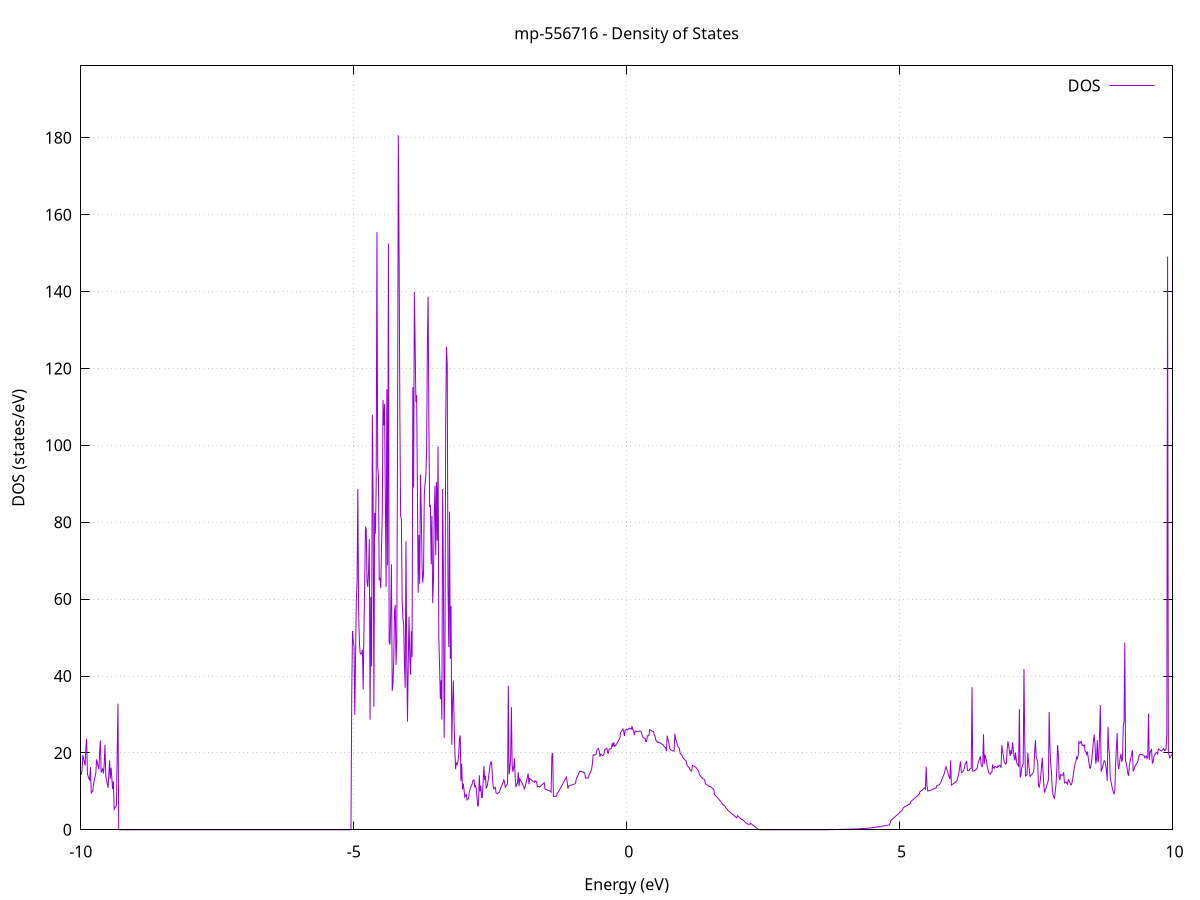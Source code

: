 set title 'mp-556716 - Density of States'
set xlabel 'Energy (eV)'
set ylabel 'DOS (states/eV)'
set grid
set xrange [-10:10]
set yrange [0:198.714]
set xzeroaxis lt -1
set terminal png size 800,600
set output 'mp-556716_dos_gnuplot.png'
plot '-' using 1:2 with lines title 'DOS'
-12.957500 0.000000
-12.943500 0.000000
-12.929500 0.000000
-12.915500 0.000000
-12.901500 0.000000
-12.887500 0.000000
-12.873500 0.000000
-12.859500 0.000000
-12.845500 0.000000
-12.831500 0.000000
-12.817500 0.000000
-12.803600 0.000000
-12.789600 0.000000
-12.775600 0.000000
-12.761600 0.000000
-12.747600 0.000000
-12.733600 0.000000
-12.719600 0.000000
-12.705600 0.000000
-12.691600 0.000000
-12.677600 0.000000
-12.663600 0.000000
-12.649600 0.000000
-12.635600 0.000000
-12.621600 0.000000
-12.607600 0.000000
-12.593600 0.000000
-12.579600 0.000000
-12.565600 0.000000
-12.551600 0.000000
-12.537600 0.000000
-12.523700 0.000000
-12.509700 0.000000
-12.495700 0.000000
-12.481700 0.000000
-12.467700 0.000000
-12.453700 0.000000
-12.439700 0.000000
-12.425700 0.000000
-12.411700 0.000000
-12.397700 0.000000
-12.383700 0.000000
-12.369700 0.000000
-12.355700 0.000000
-12.341700 0.000000
-12.327700 0.000000
-12.313700 0.000000
-12.299700 0.000000
-12.285700 0.000000
-12.271700 0.000000
-12.257800 0.000000
-12.243800 0.000000
-12.229800 0.000000
-12.215800 0.000000
-12.201800 0.000000
-12.187800 0.000000
-12.173800 0.000000
-12.159800 0.000000
-12.145800 0.000000
-12.131800 0.000000
-12.117800 0.000000
-12.103800 0.000000
-12.089800 0.000000
-12.075800 0.000000
-12.061800 0.000000
-12.047800 0.000000
-12.033800 0.000000
-12.019800 0.000000
-12.005800 0.000000
-11.991900 0.000000
-11.977900 0.000000
-11.963900 0.000000
-11.949900 0.000000
-11.935900 0.000000
-11.921900 0.000000
-11.907900 0.000000
-11.893900 0.000000
-11.879900 0.000000
-11.865900 0.000000
-11.851900 0.000000
-11.837900 0.000000
-11.823900 0.000000
-11.809900 0.000000
-11.795900 0.000000
-11.781900 0.000000
-11.767900 0.000000
-11.753900 0.000000
-11.739900 0.000000
-11.726000 0.000000
-11.712000 0.000000
-11.698000 0.000000
-11.684000 0.019700
-11.670000 0.236900
-11.656000 0.454100
-11.642000 0.671300
-11.628000 0.888400
-11.614000 1.105600
-11.600000 1.322800
-11.586000 1.540000
-11.572000 1.757100
-11.558000 1.097700
-11.544000 1.125200
-11.530000 1.152600
-11.516000 1.180100
-11.502000 1.207600
-11.488000 1.235100
-11.474000 1.262500
-11.460100 1.356400
-11.446100 1.623800
-11.432100 1.891100
-11.418100 2.158500
-11.404100 2.425900
-11.390100 2.693200
-11.376100 2.960600
-11.362100 3.227900
-11.348100 3.495300
-11.334100 2.727200
-11.320100 2.780700
-11.306100 2.834200
-11.292100 2.887700
-11.278100 2.941200
-11.264100 3.148800
-11.250100 3.471400
-11.236100 3.797400
-11.222100 4.131800
-11.208100 4.466300
-11.194100 4.800700
-11.180200 5.135100
-11.166200 5.469500
-11.152200 4.780300
-11.138200 4.884300
-11.124200 4.992700
-11.110200 5.102600
-11.096200 5.327700
-11.082200 5.734100
-11.068200 6.140500
-11.054200 6.546900
-11.040200 6.956800
-11.026200 7.370500
-11.012200 7.784200
-10.998200 8.549700
-10.984200 8.067600
-10.970200 8.722900
-10.956200 9.507300
-10.942200 10.306000
-10.928200 11.104700
-10.914300 14.048300
-10.900300 14.050000
-10.886300 14.051500
-10.872300 12.770400
-10.858300 12.455500
-10.844300 12.140500
-10.830300 12.487700
-10.816300 12.575500
-10.802300 13.760500
-10.788300 15.611000
-10.774300 17.461500
-10.760300 16.666200
-10.746300 16.602300
-10.732300 16.587300
-10.718300 15.577700
-10.704300 17.696800
-10.690300 18.793000
-10.676300 21.371700
-10.662300 29.582900
-10.648400 19.801300
-10.634400 16.713500
-10.620400 20.983300
-10.606400 9.923200
-10.592400 10.215000
-10.578400 10.506700
-10.564400 12.298200
-10.550400 13.499000
-10.536400 14.905400
-10.522400 21.579600
-10.508400 21.519500
-10.494400 21.459500
-10.480400 24.414600
-10.466400 22.176700
-10.452400 24.324800
-10.438400 13.446300
-10.424400 15.697700
-10.410400 8.089000
-10.396400 8.332400
-10.382500 8.577600
-10.368500 8.822900
-10.354500 9.092300
-10.340500 9.619300
-10.326500 11.311700
-10.312500 12.716300
-10.298500 14.120900
-10.284500 15.525500
-10.270500 18.471600
-10.256500 16.973000
-10.242500 14.481400
-10.228500 13.865600
-10.214500 18.565100
-10.200500 12.102100
-10.186500 13.358900
-10.172500 17.882400
-10.158500 16.910900
-10.144500 15.942700
-10.130500 13.667000
-10.116600 12.399800
-10.102600 13.856100
-10.088600 16.831100
-10.074600 9.135600
-10.060600 9.762200
-10.046600 10.393700
-10.032600 11.037100
-10.018600 12.795600
-10.004600 14.192400
-9.990600 14.460800
-9.976600 15.512000
-9.962600 19.429700
-9.948600 18.518200
-9.934600 17.606600
-9.920600 16.695100
-9.906600 21.508500
-9.892600 23.644800
-9.878600 14.507100
-9.864600 13.894700
-9.850600 13.282300
-9.836700 12.933900
-9.822700 16.312800
-9.808700 9.560000
-9.794700 9.842100
-9.780700 10.124100
-9.766700 11.854000
-9.752700 12.823100
-9.738700 13.792200
-9.724700 14.761300
-9.710700 18.316900
-9.696700 17.428800
-9.682700 16.540700
-9.668700 15.713200
-9.654700 20.252800
-9.640700 23.193900
-9.626700 14.897100
-9.612700 15.463200
-9.598700 15.829400
-9.584700 14.626400
-9.570800 17.134400
-9.556800 22.123100
-9.542800 14.044600
-9.528800 13.000700
-9.514800 11.956700
-9.500800 10.912800
-9.486800 14.291200
-9.472800 18.064700
-9.458800 13.288900
-9.444800 16.169600
-9.430800 13.401700
-9.416800 10.565500
-9.402800 12.612100
-9.388800 5.329300
-9.374800 5.677800
-9.360800 6.026200
-9.346800 6.374700
-9.332800 20.374600
-9.318800 32.802300
-9.304900 0.000000
-9.290900 0.000000
-9.276900 0.000000
-9.262900 0.000000
-9.248900 0.000000
-9.234900 0.000000
-9.220900 0.000000
-9.206900 0.000000
-9.192900 0.000000
-9.178900 0.000000
-9.164900 0.000000
-9.150900 0.000000
-9.136900 0.000000
-9.122900 0.000000
-9.108900 0.000000
-9.094900 0.000000
-9.080900 0.000000
-9.066900 0.000000
-9.052900 0.000000
-9.039000 0.000000
-9.025000 0.000000
-9.011000 0.000000
-8.997000 0.000000
-8.983000 0.000000
-8.969000 0.000000
-8.955000 0.000000
-8.941000 0.000000
-8.927000 0.000000
-8.913000 0.000000
-8.899000 0.000000
-8.885000 0.000000
-8.871000 0.000000
-8.857000 0.000000
-8.843000 0.000000
-8.829000 0.000000
-8.815000 0.000000
-8.801000 0.000000
-8.787000 0.000000
-8.773000 0.000000
-8.759100 0.000000
-8.745100 0.000000
-8.731100 0.000000
-8.717100 0.000000
-8.703100 0.000000
-8.689100 0.000000
-8.675100 0.000000
-8.661100 0.000000
-8.647100 0.000000
-8.633100 0.000000
-8.619100 0.000000
-8.605100 0.000000
-8.591100 0.000000
-8.577100 0.000000
-8.563100 0.000000
-8.549100 0.000000
-8.535100 0.000000
-8.521100 0.000000
-8.507100 0.000000
-8.493200 0.000000
-8.479200 0.000000
-8.465200 0.000000
-8.451200 0.000000
-8.437200 0.000000
-8.423200 0.000000
-8.409200 0.000000
-8.395200 0.000000
-8.381200 0.000000
-8.367200 0.000000
-8.353200 0.000000
-8.339200 0.000000
-8.325200 0.000000
-8.311200 0.000000
-8.297200 0.000000
-8.283200 0.000000
-8.269200 0.000000
-8.255200 0.000000
-8.241200 0.000000
-8.227300 0.000000
-8.213300 0.000000
-8.199300 0.000000
-8.185300 0.000000
-8.171300 0.000000
-8.157300 0.000000
-8.143300 0.000000
-8.129300 0.000000
-8.115300 0.000000
-8.101300 0.000000
-8.087300 0.000000
-8.073300 0.000000
-8.059300 0.000000
-8.045300 0.000000
-8.031300 0.000000
-8.017300 0.000000
-8.003300 0.000000
-7.989300 0.000000
-7.975300 0.000000
-7.961400 0.000000
-7.947400 0.000000
-7.933400 0.000000
-7.919400 0.000000
-7.905400 0.000000
-7.891400 0.000000
-7.877400 0.000000
-7.863400 0.000000
-7.849400 0.000000
-7.835400 0.000000
-7.821400 0.000000
-7.807400 0.000000
-7.793400 0.000000
-7.779400 0.000000
-7.765400 0.000000
-7.751400 0.000000
-7.737400 0.000000
-7.723400 0.000000
-7.709400 0.000000
-7.695500 0.000000
-7.681500 0.000000
-7.667500 0.000000
-7.653500 0.000000
-7.639500 0.000000
-7.625500 0.000000
-7.611500 0.000000
-7.597500 0.000000
-7.583500 0.000000
-7.569500 0.000000
-7.555500 0.000000
-7.541500 0.000000
-7.527500 0.000000
-7.513500 0.000000
-7.499500 0.000000
-7.485500 0.000000
-7.471500 0.000000
-7.457500 0.000000
-7.443500 0.000000
-7.429500 0.000000
-7.415600 0.000000
-7.401600 0.000000
-7.387600 0.000000
-7.373600 0.000000
-7.359600 0.000000
-7.345600 0.000000
-7.331600 0.000000
-7.317600 0.000000
-7.303600 0.000000
-7.289600 0.000000
-7.275600 0.000000
-7.261600 0.000000
-7.247600 0.000000
-7.233600 0.000000
-7.219600 0.000000
-7.205600 0.000000
-7.191600 0.000000
-7.177600 0.000000
-7.163600 0.000000
-7.149700 0.000000
-7.135700 0.000000
-7.121700 0.000000
-7.107700 0.000000
-7.093700 0.000000
-7.079700 0.000000
-7.065700 0.000000
-7.051700 0.000000
-7.037700 0.000000
-7.023700 0.000000
-7.009700 0.000000
-6.995700 0.000000
-6.981700 0.000000
-6.967700 0.000000
-6.953700 0.000000
-6.939700 0.000000
-6.925700 0.000000
-6.911700 0.000000
-6.897700 0.000000
-6.883800 0.000000
-6.869800 0.000000
-6.855800 0.000000
-6.841800 0.000000
-6.827800 0.000000
-6.813800 0.000000
-6.799800 0.000000
-6.785800 0.000000
-6.771800 0.000000
-6.757800 0.000000
-6.743800 0.000000
-6.729800 0.000000
-6.715800 0.000000
-6.701800 0.000000
-6.687800 0.000000
-6.673800 0.000000
-6.659800 0.000000
-6.645800 0.000000
-6.631800 0.000000
-6.617900 0.000000
-6.603900 0.000000
-6.589900 0.000000
-6.575900 0.000000
-6.561900 0.000000
-6.547900 0.000000
-6.533900 0.000000
-6.519900 0.000000
-6.505900 0.000000
-6.491900 0.000000
-6.477900 0.000000
-6.463900 0.000000
-6.449900 0.000000
-6.435900 0.000000
-6.421900 0.000000
-6.407900 0.000000
-6.393900 0.000000
-6.379900 0.000000
-6.365900 0.000000
-6.352000 0.000000
-6.338000 0.000000
-6.324000 0.000000
-6.310000 0.000000
-6.296000 0.000000
-6.282000 0.000000
-6.268000 0.000000
-6.254000 0.000000
-6.240000 0.000000
-6.226000 0.000000
-6.212000 0.000000
-6.198000 0.000000
-6.184000 0.000000
-6.170000 0.000000
-6.156000 0.000000
-6.142000 0.000000
-6.128000 0.000000
-6.114000 0.000000
-6.100000 0.000000
-6.086000 0.000000
-6.072100 0.000000
-6.058100 0.000000
-6.044100 0.000000
-6.030100 0.000000
-6.016100 0.000000
-6.002100 0.000000
-5.988100 0.000000
-5.974100 0.000000
-5.960100 0.000000
-5.946100 0.000000
-5.932100 0.000000
-5.918100 0.000000
-5.904100 0.000000
-5.890100 0.000000
-5.876100 0.000000
-5.862100 0.000000
-5.848100 0.000000
-5.834100 0.000000
-5.820100 0.000000
-5.806200 0.000000
-5.792200 0.000000
-5.778200 0.000000
-5.764200 0.000000
-5.750200 0.000000
-5.736200 0.000000
-5.722200 0.000000
-5.708200 0.000000
-5.694200 0.000000
-5.680200 0.000000
-5.666200 0.000000
-5.652200 0.000000
-5.638200 0.000000
-5.624200 0.000000
-5.610200 0.000000
-5.596200 0.000000
-5.582200 0.000000
-5.568200 0.000000
-5.554200 0.000000
-5.540300 0.000000
-5.526300 0.000000
-5.512300 0.000000
-5.498300 0.000000
-5.484300 0.000000
-5.470300 0.000000
-5.456300 0.000000
-5.442300 0.000000
-5.428300 0.000000
-5.414300 0.000000
-5.400300 0.000000
-5.386300 0.000000
-5.372300 0.000000
-5.358300 0.000000
-5.344300 0.000000
-5.330300 0.000000
-5.316300 0.000000
-5.302300 0.000000
-5.288300 0.000000
-5.274400 0.000000
-5.260400 0.000000
-5.246400 0.000000
-5.232400 0.000000
-5.218400 0.000000
-5.204400 0.000000
-5.190400 0.000000
-5.176400 0.000000
-5.162400 0.000000
-5.148400 0.000000
-5.134400 0.000000
-5.120400 0.000000
-5.106400 0.000000
-5.092400 0.000000
-5.078400 0.000000
-5.064400 0.000000
-5.050400 0.000000
-5.036400 34.793800
-5.022400 51.698800
-5.008400 48.916000
-4.994500 47.835900
-4.980500 29.910700
-4.966500 45.186500
-4.952500 59.349900
-4.938500 64.611700
-4.924500 88.657500
-4.910500 57.338400
-4.896500 48.914300
-4.882500 45.991000
-4.868500 45.696500
-4.854500 45.870000
-4.840500 46.896200
-4.826500 36.506200
-4.812500 52.092500
-4.798500 64.476900
-4.784500 78.880400
-4.770500 78.153400
-4.756500 64.501700
-4.742500 63.169000
-4.728600 66.993400
-4.714600 75.596100
-4.700600 28.622700
-4.686600 60.512900
-4.672600 42.481700
-4.658600 107.983300
-4.644600 85.651500
-4.630600 32.001200
-4.616600 82.461500
-4.602600 77.010500
-4.588600 89.905300
-4.574600 155.472900
-4.560600 94.377100
-4.546600 92.267200
-4.532600 64.927300
-4.518600 65.583500
-4.504600 62.893900
-4.490600 73.704400
-4.476600 82.431500
-4.462700 111.817100
-4.448700 105.247700
-4.434700 110.731300
-4.420700 84.948700
-4.406700 63.195000
-4.392700 114.602800
-4.378700 68.752100
-4.364700 152.491300
-4.350700 48.840500
-4.336700 48.183700
-4.322700 56.363500
-4.308700 69.045200
-4.294700 36.107400
-4.280700 38.194000
-4.266700 44.343200
-4.252700 56.931600
-4.238700 58.486700
-4.224700 42.889100
-4.210700 49.460100
-4.196800 102.311900
-4.182800 180.648700
-4.168800 150.201900
-4.154800 108.680200
-4.140800 81.604900
-4.126800 80.862700
-4.112800 60.000900
-4.098800 54.719900
-4.084800 53.631700
-4.070800 42.923600
-4.056800 36.937100
-4.042800 75.054500
-4.028800 44.882200
-4.014800 28.140800
-4.000800 43.901500
-3.986800 55.435300
-3.972800 44.792000
-3.958800 40.326800
-3.944800 51.665200
-3.930900 44.876300
-3.916900 115.140200
-3.902900 89.006900
-3.888900 139.917100
-3.874900 126.584900
-3.860900 111.181300
-3.846900 113.063300
-3.832900 87.291000
-3.818900 61.625300
-3.804900 76.731400
-3.790900 63.950100
-3.776900 92.406500
-3.762900 83.220500
-3.748900 69.036900
-3.734900 64.296900
-3.720900 66.777600
-3.706900 87.195200
-3.692900 90.136300
-3.678900 92.197400
-3.664900 98.432100
-3.651000 126.543300
-3.637000 138.672500
-3.623000 105.855500
-3.609000 83.882200
-3.595000 84.529200
-3.581000 69.062300
-3.567000 81.596000
-3.553000 59.000100
-3.539000 64.806600
-3.525000 82.494800
-3.511000 89.448200
-3.497000 71.416100
-3.483000 90.422700
-3.469000 75.221800
-3.455000 99.671800
-3.441000 49.872100
-3.427000 42.649600
-3.413000 33.975000
-3.399000 38.896300
-3.385100 28.663400
-3.371100 88.658300
-3.357100 66.973200
-3.343100 23.909200
-3.329100 42.916300
-3.315100 105.470100
-3.301100 125.625300
-3.287100 121.146600
-3.273100 63.194400
-3.259100 47.546700
-3.245100 82.722300
-3.231100 44.479100
-3.217100 58.176800
-3.203100 22.107600
-3.189100 32.848100
-3.175100 38.879600
-3.161100 28.117000
-3.147100 20.555100
-3.133100 15.756900
-3.119200 17.483700
-3.105200 16.986900
-3.091200 17.771400
-3.077200 19.235500
-3.063200 23.847400
-3.049200 24.552300
-3.035200 12.707500
-3.021200 17.196300
-3.007200 10.491200
-2.993200 12.034000
-2.979200 10.428800
-2.965200 8.523600
-2.951200 8.788700
-2.937200 9.331600
-2.923200 7.744800
-2.909200 7.944400
-2.895200 8.144000
-2.881200 9.943400
-2.867200 10.586700
-2.853300 11.229900
-2.839300 11.497700
-2.825300 12.219200
-2.811300 12.940800
-2.797300 12.945800
-2.783300 11.218800
-2.769300 11.530300
-2.755300 10.667200
-2.741300 8.301600
-2.727300 6.004700
-2.713300 6.545300
-2.699300 14.165700
-2.685300 9.976800
-2.671300 11.460000
-2.657300 8.398500
-2.643300 8.437800
-2.629300 12.515600
-2.615300 16.594100
-2.601300 12.965400
-2.587400 14.078500
-2.573400 10.868600
-2.559400 11.046500
-2.545400 12.106400
-2.531400 13.473400
-2.517400 15.050700
-2.503400 16.628000
-2.489400 17.606200
-2.475400 17.623000
-2.461400 14.552900
-2.447400 11.554000
-2.433400 10.635800
-2.419400 10.843400
-2.405400 11.051000
-2.391400 9.546400
-2.377400 9.487900
-2.363400 9.429400
-2.349400 9.635000
-2.335400 9.757500
-2.321400 10.259900
-2.307500 10.762300
-2.293500 11.264700
-2.279500 11.767000
-2.265500 12.290500
-2.251500 12.976400
-2.237500 12.511600
-2.223500 11.055900
-2.209500 11.358200
-2.195500 11.660500
-2.181500 11.962800
-2.167500 37.441000
-2.153500 14.418000
-2.139500 15.988400
-2.125500 18.566800
-2.111500 31.929200
-2.097500 16.863900
-2.083500 15.042400
-2.069500 16.240700
-2.055500 18.505500
-2.041600 13.471600
-2.027600 11.066900
-2.013600 11.925500
-1.999600 12.069600
-1.985600 14.956500
-1.971600 11.345300
-1.957600 13.288600
-1.943600 12.889200
-1.929600 12.489700
-1.915600 12.097200
-1.901600 11.706300
-1.887600 11.315400
-1.873600 10.628700
-1.859600 11.212200
-1.845600 12.059700
-1.831600 12.915300
-1.817600 13.770800
-1.803600 14.626400
-1.789600 11.832800
-1.775700 13.351300
-1.761700 13.182800
-1.747700 13.014300
-1.733700 12.845800
-1.719700 12.675600
-1.705700 12.505500
-1.691700 12.335400
-1.677700 12.753900
-1.663700 12.601800
-1.649700 12.475200
-1.635700 11.151200
-1.621700 11.235100
-1.607700 11.311000
-1.593700 11.125800
-1.579700 11.310700
-1.565700 11.492800
-1.551700 11.671700
-1.537700 11.850600
-1.523700 12.029500
-1.509800 12.208400
-1.495800 10.621500
-1.481800 10.537200
-1.467800 10.452800
-1.453800 10.368400
-1.439800 10.284100
-1.425800 10.199700
-1.411800 10.099200
-1.397800 9.997900
-1.383800 9.786800
-1.369800 19.391800
-1.355800 19.966500
-1.341800 8.639500
-1.327800 8.671600
-1.313800 8.703700
-1.299800 8.735800
-1.285800 8.767900
-1.271800 9.540500
-1.257800 9.692800
-1.243800 10.038900
-1.229900 10.385900
-1.215900 10.740000
-1.201900 11.094000
-1.187900 11.461600
-1.173900 11.833200
-1.159900 12.206400
-1.145900 12.586500
-1.131900 12.966600
-1.117900 13.345200
-1.103900 13.723500
-1.089900 12.482200
-1.075900 10.726900
-1.061900 11.399500
-1.047900 11.464500
-1.033900 11.529400
-1.019900 11.594400
-1.005900 11.659400
-0.991900 11.724300
-0.977900 11.789300
-0.964000 11.854300
-0.950000 11.918900
-0.936000 12.130400
-0.922000 13.260700
-0.908000 13.704900
-0.894000 14.149200
-0.880000 14.593500
-0.866000 15.049300
-0.852000 15.230200
-0.838000 15.186700
-0.824000 15.143300
-0.810000 15.089700
-0.796000 15.029000
-0.782000 14.736200
-0.768000 14.812600
-0.754000 13.416100
-0.740000 13.431400
-0.726000 13.446600
-0.712000 13.461900
-0.698100 13.477200
-0.684100 14.498700
-0.670100 14.684800
-0.656100 15.236400
-0.642100 15.788100
-0.628100 17.101900
-0.614100 19.442000
-0.600100 19.494800
-0.586100 19.415200
-0.572100 19.509900
-0.558100 19.661100
-0.544100 20.769000
-0.530100 20.968900
-0.516100 21.168700
-0.502100 20.513300
-0.488100 18.971800
-0.474100 19.704400
-0.460100 19.566100
-0.446100 19.376000
-0.432200 19.339700
-0.418200 19.563500
-0.404200 20.845500
-0.390200 20.911800
-0.376200 21.047500
-0.362200 21.211600
-0.348200 19.986900
-0.334200 19.922500
-0.320200 20.995700
-0.306200 21.031400
-0.292200 21.082600
-0.278200 21.236500
-0.264200 22.504900
-0.250200 21.636700
-0.236200 22.754400
-0.222200 21.712100
-0.208200 21.835300
-0.194200 22.125800
-0.180200 22.388600
-0.166300 22.696600
-0.152300 23.147900
-0.138300 23.493400
-0.124300 23.842300
-0.110300 25.348800
-0.096300 25.600000
-0.082300 25.915100
-0.068300 26.235600
-0.054300 25.529500
-0.040300 24.421800
-0.026300 25.902100
-0.012300 25.904000
0.001700 26.095800
0.015700 25.985100
0.029700 26.282900
0.043700 26.242100
0.057700 26.429600
0.071700 26.303700
0.085700 26.138800
0.099700 26.928700
0.113600 25.957300
0.127600 25.765200
0.141600 24.644300
0.155600 25.593300
0.169600 25.697600
0.183600 25.586500
0.197600 25.553100
0.211600 25.587000
0.225600 25.620800
0.239600 25.654700
0.253600 25.688600
0.267600 25.492600
0.281600 24.649700
0.295600 24.199000
0.309600 23.887800
0.323600 23.863200
0.337600 23.779000
0.351600 22.923800
0.365600 22.936600
0.379500 24.457200
0.393500 24.394100
0.407500 24.548400
0.421500 26.059200
0.435500 25.958100
0.449500 25.867400
0.463500 25.652600
0.477500 25.580700
0.491500 25.605200
0.505500 24.736600
0.519500 24.395800
0.533500 23.360400
0.547500 23.096300
0.561500 22.733300
0.575500 22.854600
0.589500 22.710500
0.603500 22.672600
0.617500 22.515700
0.631500 22.422800
0.645400 22.285300
0.659400 22.166000
0.673400 22.062800
0.687400 21.649600
0.701400 21.482600
0.715400 21.315600
0.729400 20.449200
0.743400 24.470800
0.757400 23.469700
0.771400 22.734000
0.785400 21.304700
0.799400 20.876800
0.813400 20.757300
0.827400 20.637800
0.841400 20.518200
0.855400 20.532100
0.869400 20.450100
0.883400 25.022500
0.897400 23.432700
0.911300 23.184800
0.925300 22.359100
0.939300 21.638600
0.953300 21.381900
0.967300 21.125200
0.981300 19.871900
0.995300 19.693700
1.009300 19.536600
1.023300 18.936300
1.037300 18.692700
1.051300 18.449100
1.065300 18.217900
1.079300 18.034000
1.093300 17.803100
1.107300 16.737700
1.121300 16.473900
1.135300 16.270300
1.149300 16.063500
1.163300 15.564800
1.177200 15.391500
1.191200 15.273900
1.205200 16.764100
1.219200 16.644200
1.233200 16.562500
1.247200 16.457500
1.261200 16.312300
1.275200 16.137300
1.289200 15.832000
1.303200 15.549300
1.317200 15.271100
1.331200 14.408500
1.345200 14.071300
1.359200 13.848900
1.373200 13.600100
1.387200 13.435500
1.401200 13.270900
1.415200 13.142400
1.429200 13.023200
1.443200 11.957800
1.457100 11.819000
1.471100 11.680100
1.485100 11.541200
1.499100 11.402400
1.513100 11.245100
1.527100 11.304800
1.541100 11.138600
1.555100 10.972300
1.569100 10.816100
1.583100 10.689500
1.597100 10.444800
1.611100 9.195000
1.625100 8.924200
1.639100 8.760500
1.653100 8.584500
1.667100 8.330700
1.681100 8.076900
1.695100 7.823100
1.709100 7.569300
1.723000 7.315500
1.737000 7.061700
1.751000 6.807900
1.765000 6.552900
1.779000 6.328900
1.793000 6.270400
1.807000 6.042800
1.821000 5.678700
1.835000 5.445800
1.849000 5.212900
1.863000 4.980100
1.877000 4.771600
1.891000 4.594600
1.905000 4.427400
1.919000 4.260300
1.933000 4.093100
1.947000 3.926000
1.961000 3.758800
1.975000 3.591600
1.988900 3.424500
2.002900 3.257800
2.016900 3.095100
2.030900 3.683600
2.044900 3.485900
2.058900 3.288100
2.072900 3.090400
2.086900 2.892600
2.100900 2.694900
2.114900 2.733700
2.128900 2.529300
2.142900 2.338200
2.156900 2.162800
2.170900 1.987300
2.184900 1.811800
2.198900 1.636400
2.212900 1.523200
2.226900 1.470600
2.240900 1.417900
2.254800 1.365200
2.268800 1.707700
2.282800 1.552300
2.296800 1.396900
2.310800 1.241500
2.324800 1.086100
2.338800 0.930700
2.352800 0.775300
2.366800 0.619900
2.380800 0.464500
2.394800 0.309100
2.408800 0.153700
2.422800 0.000000
2.436800 0.000000
2.450800 0.000000
2.464800 0.000000
2.478800 0.000000
2.492800 0.000000
2.506800 0.000000
2.520800 0.000000
2.534700 0.000000
2.548700 0.000000
2.562700 0.000000
2.576700 0.000000
2.590700 0.000000
2.604700 0.000000
2.618700 0.000000
2.632700 0.000000
2.646700 0.000000
2.660700 0.000000
2.674700 0.000000
2.688700 0.000000
2.702700 0.000000
2.716700 0.000000
2.730700 0.000000
2.744700 0.000000
2.758700 0.000000
2.772700 0.000000
2.786700 0.000000
2.800600 0.000000
2.814600 0.000000
2.828600 0.000000
2.842600 0.000000
2.856600 0.000000
2.870600 0.000000
2.884600 0.000000
2.898600 0.000000
2.912600 0.000000
2.926600 0.000000
2.940600 0.000000
2.954600 0.000000
2.968600 0.000000
2.982600 0.000000
2.996600 0.000000
3.010600 0.000000
3.024600 0.000000
3.038600 0.000000
3.052600 0.000000
3.066500 0.000000
3.080500 0.000000
3.094500 0.000000
3.108500 0.000000
3.122500 0.000000
3.136500 0.000000
3.150500 0.000000
3.164500 0.000000
3.178500 0.000000
3.192500 0.000000
3.206500 0.000000
3.220500 0.000000
3.234500 0.000000
3.248500 0.000000
3.262500 0.000000
3.276500 0.000000
3.290500 0.000000
3.304500 0.000000
3.318500 0.000000
3.332400 0.000000
3.346400 0.000000
3.360400 0.000000
3.374400 0.000000
3.388400 0.000000
3.402400 0.000000
3.416400 0.000000
3.430400 0.000000
3.444400 0.000000
3.458400 0.000000
3.472400 0.000000
3.486400 0.000000
3.500400 0.000000
3.514400 0.000000
3.528400 0.000000
3.542400 0.000000
3.556400 0.000000
3.570400 0.000000
3.584400 0.000000
3.598300 0.000000
3.612300 0.000000
3.626300 0.000000
3.640300 0.001500
3.654300 0.006300
3.668300 0.011100
3.682300 0.015900
3.696300 0.020700
3.710300 0.025500
3.724300 0.030200
3.738300 0.035000
3.752300 0.039800
3.766300 0.044600
3.780300 0.049400
3.794300 0.054200
3.808300 0.058900
3.822300 0.063700
3.836300 0.068500
3.850300 0.073300
3.864300 0.078100
3.878200 0.082900
3.892200 0.087700
3.906200 0.092400
3.920200 0.097200
3.934200 0.102000
3.948200 0.106800
3.962200 0.111600
3.976200 0.116400
3.990200 0.121200
4.004200 0.125900
4.018200 0.130700
4.032200 0.135500
4.046200 0.140300
4.060200 0.145100
4.074200 0.149900
4.088200 0.154700
4.102200 0.159400
4.116200 0.164200
4.130200 0.169000
4.144100 0.173800
4.158100 0.178600
4.172100 0.189500
4.186100 0.200800
4.200100 0.212100
4.214100 0.223400
4.228100 0.234700
4.242100 0.246100
4.256100 0.257400
4.270100 0.268700
4.284100 0.280000
4.298100 0.291300
4.312100 0.302600
4.326100 0.313900
4.340100 0.325300
4.354100 0.336600
4.368100 0.347900
4.382100 0.364800
4.396100 0.381700
4.410000 0.398700
4.424000 0.415700
4.438000 0.436300
4.452000 0.459000
4.466000 0.481700
4.480000 0.504400
4.494000 0.548500
4.508000 0.576100
4.522000 0.603700
4.536000 0.631300
4.550000 0.658900
4.564000 0.686500
4.578000 0.714000
4.592000 0.741600
4.606000 0.769200
4.620000 0.796800
4.634000 0.824400
4.648000 0.856000
4.662000 0.889200
4.675900 0.922500
4.689900 0.955700
4.703900 0.988900
4.717900 1.022100
4.731900 1.055300
4.745900 1.088500
4.759900 1.121700
4.773900 1.154900
4.787900 1.188200
4.801900 1.227100
4.815900 1.267100
4.829900 1.843400
4.843900 2.464600
4.857900 2.612500
4.871900 2.760400
4.885900 2.969300
4.899900 3.152400
4.913900 3.335400
4.927900 3.518400
4.941800 3.701400
4.955800 3.884400
4.969800 4.067500
4.983800 4.250500
4.997800 4.433500
5.011800 4.616500
5.025800 4.801600
5.039800 4.990800
5.053800 5.174900
5.067800 5.692400
5.081800 5.864200
5.095800 6.035900
5.109800 6.147100
5.123800 6.216400
5.137800 6.285800
5.151800 6.459700
5.165800 6.571000
5.179800 6.682200
5.193800 6.793400
5.207800 7.346900
5.221700 7.526300
5.235700 7.705700
5.249700 7.885000
5.263700 8.064400
5.277700 8.243700
5.291700 8.409300
5.305700 8.570700
5.319700 8.740500
5.333700 8.927800
5.347700 9.120000
5.361700 9.313800
5.375700 9.936000
5.389700 10.075600
5.403700 10.215200
5.417700 10.354800
5.431700 10.583500
5.445700 10.750700
5.459700 10.917900
5.473700 10.619000
5.487600 16.397900
5.501600 11.644200
5.515600 10.083900
5.529600 10.141500
5.543600 10.204600
5.557600 10.268300
5.571600 10.332000
5.585600 10.395600
5.599600 10.477100
5.613600 10.555900
5.627600 10.635700
5.641600 10.720300
5.655600 10.804900
5.669600 10.889400
5.683600 11.527200
5.697600 11.578400
5.711600 11.629500
5.725600 11.680700
5.739600 11.960200
5.753500 12.285700
5.767500 12.822100
5.781500 13.279500
5.795500 13.750900
5.809500 14.270200
5.823500 14.789500
5.837500 15.822500
5.851500 16.397500
5.865500 15.784600
5.879500 15.209400
5.893500 14.262200
5.907500 13.748700
5.921500 13.241500
5.935500 18.049000
5.949500 11.611600
5.963500 11.760200
5.977500 11.908800
5.991500 12.057400
6.005500 12.206000
6.019400 12.354600
6.033400 12.503200
6.047400 12.651800
6.061400 13.310000
6.075400 14.050200
6.089400 15.045800
6.103400 16.648300
6.117400 17.775900
6.131400 14.873600
6.145400 14.981700
6.159400 15.089900
6.173400 15.504500
6.187400 16.009200
6.201400 16.997200
6.215400 17.455100
6.229400 17.913000
6.243400 15.415800
6.257400 15.379300
6.271400 15.342800
6.285300 15.829000
6.299300 15.988300
6.313300 16.042500
6.327300 37.083800
6.341300 15.231000
6.355300 15.294700
6.369300 15.358300
6.383300 15.422000
6.397300 15.642600
6.411300 15.772300
6.425300 16.187400
6.439300 17.400100
6.453300 18.020600
6.467300 18.571600
6.481300 19.122500
6.495300 16.786100
6.509300 16.396900
6.523300 16.643000
6.537300 24.836700
6.551300 17.174800
6.565200 19.564800
6.579200 18.680500
6.593200 17.796300
6.607200 16.420100
6.621200 15.616100
6.635200 14.812100
6.649200 14.671000
6.663200 14.485600
6.677200 14.848000
6.691200 14.897800
6.705200 17.042700
6.719200 16.170300
6.733200 15.967700
6.747200 16.487900
6.761200 16.369900
6.775200 16.286800
6.789200 16.168300
6.803200 16.609400
6.817200 16.416700
6.831100 16.780300
6.845100 16.641900
6.859100 16.137600
6.873100 22.062300
6.887100 20.430900
6.901100 19.358900
6.915100 17.773200
6.929100 17.384800
6.943100 17.056300
6.957100 17.325100
6.971100 20.903400
6.985100 23.003600
6.999100 21.867600
7.013100 20.281800
7.027100 19.214500
7.041100 20.753100
7.055100 19.714400
7.069100 22.751900
7.083100 21.187300
7.097000 19.050200
7.111000 18.044900
7.125000 20.107900
7.139000 18.121800
7.153000 17.118800
7.167000 16.834600
7.181000 16.530600
7.195000 31.404500
7.209000 13.660500
7.223000 14.107100
7.237000 16.066400
7.251000 16.622900
7.265000 17.179400
7.279000 41.828500
7.293000 22.962100
7.307000 13.984600
7.321000 14.161600
7.335000 14.338700
7.349000 20.071000
7.362900 17.762600
7.376900 15.454200
7.390900 13.851600
7.404900 14.109100
7.418900 14.324400
7.432900 14.539600
7.446900 14.754900
7.460900 15.630500
7.474900 20.270000
7.488900 23.314000
7.502900 19.066800
7.516900 18.301200
7.530900 17.441500
7.544900 11.429000
7.558900 11.100600
7.572900 12.235800
7.586900 14.067100
7.600900 16.419000
7.614900 18.770900
7.628900 14.726700
7.642800 11.580700
7.656800 9.668600
7.670800 10.306100
7.684800 10.958600
7.698800 11.620200
7.712800 12.281900
7.726800 12.971200
7.740800 30.630600
7.754800 21.509700
7.768800 17.114800
7.782800 14.897600
7.796800 10.709000
7.810800 9.268500
7.824800 8.499100
7.838800 8.203900
7.852800 10.112600
7.866800 12.021400
7.880800 15.759100
7.894800 22.039600
7.908700 19.715400
7.922700 13.734600
7.936700 12.895700
7.950700 14.375600
7.964700 14.207500
7.978700 14.177000
7.992700 14.211800
8.006700 14.966000
8.020700 12.195200
8.034700 12.337200
8.048700 12.464300
8.062700 12.153200
8.076700 11.834300
8.090700 13.043000
8.104700 12.699600
8.118700 12.356100
8.132700 11.685600
8.146700 11.760800
8.160700 12.315400
8.174600 13.445100
8.188600 14.827800
8.202600 16.210500
8.216600 17.231400
8.230600 17.864400
8.244600 18.914600
8.258600 18.500700
8.272600 19.388900
8.286600 22.913300
8.300600 22.532700
8.314600 22.589900
8.328600 23.120100
8.342600 21.961200
8.356600 22.061200
8.370600 21.808000
8.384600 22.062600
8.398600 20.438300
8.412600 20.230100
8.426600 19.603500
8.440500 20.358500
8.454500 18.958900
8.468500 17.559400
8.482500 16.112000
8.496500 15.999000
8.510500 17.162400
8.524500 18.557300
8.538500 21.064500
8.552500 23.241500
8.566500 24.793000
8.580500 22.052800
8.594500 17.179000
8.608500 18.327900
8.622500 23.334000
8.636500 17.549600
8.650500 19.029400
8.664500 25.188900
8.678500 32.430400
8.692500 15.156500
8.706400 15.710200
8.720400 16.462700
8.734400 17.215200
8.748400 17.967600
8.762400 17.765000
8.776400 16.948800
8.790400 15.321100
8.804400 12.740300
8.818400 26.814500
8.832400 21.362600
8.846400 19.374000
8.860400 13.422000
8.874400 12.505900
8.888400 11.405400
8.902400 10.515000
8.916400 9.873700
8.930400 9.232500
8.944400 10.330800
8.958400 17.262000
8.972400 21.219900
8.986300 25.177800
9.000300 17.344900
9.014300 15.735500
9.028300 17.242500
9.042300 18.749600
9.056300 19.764800
9.070300 17.701500
9.084300 18.279800
9.098300 27.011000
9.112300 28.061900
9.126300 48.745400
9.140300 17.923500
9.154300 17.262500
9.168300 15.988000
9.182300 14.576100
9.196300 14.064100
9.210300 16.909900
9.224300 17.749700
9.238300 18.736300
9.252200 19.722900
9.266200 20.709400
9.280200 15.218600
9.294200 15.591400
9.308200 16.383300
9.322200 16.742700
9.336200 17.105000
9.350200 17.330700
9.364200 17.778200
9.378200 18.539500
9.392200 19.487800
9.406200 19.617400
9.420200 19.675600
9.434200 19.578600
9.448200 19.481500
9.462200 19.471800
9.476200 19.422500
9.490200 18.717500
9.504200 18.950500
9.518100 19.209700
9.532100 18.522100
9.546100 18.872700
9.560100 30.185500
9.574100 18.153900
9.588100 19.883200
9.602100 20.462300
9.616100 21.017600
9.630100 17.363600
9.644100 17.499500
9.658100 18.976700
9.672100 19.416800
9.686100 19.892000
9.700100 19.992000
9.714100 20.081800
9.728100 19.728900
9.742100 21.035100
9.756100 20.890200
9.770100 20.745200
9.784000 20.606500
9.798000 20.498800
9.812000 20.732600
9.826000 20.936200
9.840000 21.172700
9.854000 20.540700
9.868000 20.687300
9.882000 21.044600
9.896000 24.968900
9.910000 149.079800
9.924000 20.588800
9.938000 19.360200
9.952000 18.707200
9.966000 19.065100
9.980000 19.352900
9.994000 19.640700
10.008000 19.901900
10.022000 20.122900
10.036000 22.726800
10.049900 22.601900
10.063900 21.599300
10.077900 21.246700
10.091900 20.915700
10.105900 20.754500
10.119900 20.128400
10.133900 19.780100
10.147900 18.549900
10.161900 18.597600
10.175900 19.713700
10.189900 19.665100
10.203900 19.616600
10.217900 19.568000
10.231900 19.531000
10.245900 27.316800
10.259900 19.067500
10.273900 15.597700
10.287900 15.593600
10.301900 15.592300
10.315900 18.479300
10.329800 20.355500
10.343800 22.751800
10.357800 20.529300
10.371800 18.306900
10.385800 18.320000
10.399800 16.745300
10.413800 16.037900
10.427800 19.954900
10.441800 24.520100
10.455800 15.157300
10.469800 15.005100
10.483800 14.852900
10.497800 16.333000
10.511800 16.023700
10.525800 15.714500
10.539800 15.405200
10.553800 15.096000
10.567800 14.786800
10.581800 14.589100
10.595700 14.335200
10.609700 14.356300
10.623700 14.712300
10.637700 14.431300
10.651700 14.653900
10.665700 14.386300
10.679700 14.088300
10.693700 13.795200
10.707700 20.272600
10.721700 16.140600
10.735700 12.923900
10.749700 13.880400
10.763700 13.700400
10.777700 13.520400
10.791700 13.340300
10.805700 13.160300
10.819700 12.966800
10.833700 13.957200
10.847700 16.702200
10.861600 19.447100
10.875600 12.127000
10.889600 12.091700
10.903600 12.026500
10.917600 12.897800
10.931600 12.836000
10.945600 12.774100
10.959600 12.712200
10.973600 13.123600
10.987600 12.949000
11.001600 12.794400
11.015600 12.676300
11.029600 13.438700
11.043600 14.188100
11.057600 14.912200
11.071600 17.192500
11.085600 12.764600
11.099600 12.517600
11.113600 21.502400
11.127500 14.609700
11.141500 13.109300
11.155500 12.434800
11.169500 11.760200
11.183500 11.085600
11.197500 10.411000
11.211500 9.854500
11.225500 10.234800
11.239500 13.057600
11.253500 12.128600
11.267500 13.452500
11.281500 12.632500
11.295500 12.295500
11.309500 12.193800
11.323500 12.092000
11.337500 11.990300
11.351500 11.875800
11.365500 13.543900
11.379500 30.984500
11.393500 14.497100
11.407400 13.454900
11.421400 13.052200
11.435400 12.649600
11.449400 11.876000
11.463400 11.506200
11.477400 10.965900
11.491400 10.425500
11.505400 10.060400
11.519400 9.895200
11.533400 9.729900
11.547400 9.751300
11.561400 10.776300
11.575400 16.563100
11.589400 10.587900
11.603400 11.015900
11.617400 11.259600
11.631400 11.503300
11.645400 9.745300
11.659400 10.893200
11.673300 12.041100
11.687300 13.189000
11.701300 14.336900
11.715300 15.484800
11.729300 12.695100
11.743300 12.418800
11.757300 12.142500
11.771300 11.964200
11.785300 15.021800
11.799300 16.422500
11.813300 19.558400
11.827300 14.998100
11.841300 11.012700
11.855300 10.402900
11.869300 11.171000
11.883300 11.841800
11.897300 12.512600
11.911300 13.183400
11.925300 11.561600
11.939200 12.474500
11.953200 10.083500
11.967200 10.548900
11.981200 11.014300
11.995200 11.479800
12.009200 14.201500
12.023200 13.318000
12.037200 13.132100
12.051200 23.180400
12.065200 12.183200
12.079200 12.438400
12.093200 12.436000
12.107200 12.598700
12.121200 13.993300
12.135200 15.387900
12.149200 15.588600
12.163200 15.724100
12.177200 17.184700
12.191200 14.689900
12.205100 13.087900
12.219100 13.047800
12.233100 16.988100
12.247100 20.852400
12.261100 14.500300
12.275100 14.784500
12.289100 12.351200
12.303100 12.564700
12.317100 12.873900
12.331100 13.238900
12.345100 13.603900
12.359100 13.969000
12.373100 11.869400
12.387100 11.933000
12.401100 11.996500
12.415100 12.060000
12.429100 12.123500
12.443100 13.111800
12.457100 13.981600
12.471000 15.017900
12.485000 16.073700
12.499000 17.167600
12.513000 13.371900
12.527000 13.780200
12.541000 14.207200
12.555000 14.576900
12.569000 14.443900
12.583000 14.342900
12.597000 15.712200
12.611000 15.574200
12.625000 17.833300
12.639000 13.988300
12.653000 15.193100
12.667000 16.115600
12.681000 17.051000
12.695000 18.000100
12.709000 18.263100
12.723000 17.113500
12.737000 13.787400
12.750900 13.555500
12.764900 13.323700
12.778900 13.291700
12.792900 13.335100
12.806900 11.191100
12.820900 10.990100
12.834900 10.789000
12.848900 10.588000
12.862900 10.402200
12.876900 10.354400
12.890900 9.610400
12.904900 9.718000
12.918900 9.896100
12.932900 10.101400
12.946900 10.306700
12.960900 10.526400
12.974900 10.758800
12.988900 23.598400
13.002900 8.243100
13.016800 8.185000
13.030800 8.144000
13.044800 8.102900
13.058800 7.168400
13.072800 7.652300
13.086800 8.160100
13.100800 8.667800
13.114800 9.175600
13.128800 9.683300
13.142800 7.004800
13.156800 7.496700
13.170800 7.786100
13.184800 8.075500
13.198800 8.370800
13.212800 8.693900
13.226800 9.017000
13.240800 9.345800
13.254800 9.689500
13.268800 7.412900
13.282700 6.218200
13.296700 6.142400
13.310700 6.066500
13.324700 5.990700
13.338700 5.914900
13.352700 5.839100
13.366700 5.763300
13.380700 5.687400
13.394700 5.611600
13.408700 5.535800
13.422700 5.460000
13.436700 5.384200
13.450700 4.376900
13.464700 4.363200
13.478700 4.349600
13.492700 4.336000
13.506700 4.322400
13.520700 4.308800
13.534700 4.295200
13.548600 4.281500
13.562600 4.296400
13.576600 3.740400
13.590600 3.926100
13.604600 4.111700
13.618600 2.903100
13.632600 3.050700
13.646600 3.198300
13.660600 3.345800
13.674600 1.080600
13.688600 1.174100
13.702600 1.584600
13.716600 1.995200
13.730600 2.405700
13.744600 2.816300
13.758600 3.226900
13.772600 0.000000
13.786600 0.000000
13.800600 0.000000
13.814500 0.000000
13.828500 0.000000
13.842500 0.000000
13.856500 0.000000
13.870500 0.000000
13.884500 0.000000
13.898500 0.000000
13.912500 0.000000
13.926500 0.000000
13.940500 0.000000
13.954500 0.000000
13.968500 0.000000
13.982500 0.000000
13.996500 0.000000
14.010500 0.000000
14.024500 0.000000
14.038500 0.000000
14.052500 0.000000
14.066500 0.000000
14.080500 0.000000
14.094400 0.000000
14.108400 0.000000
14.122400 0.000000
14.136400 0.000000
14.150400 0.000000
14.164400 0.000000
14.178400 0.000000
14.192400 0.000000
14.206400 0.000000
14.220400 0.000000
14.234400 0.000000
14.248400 0.000000
14.262400 0.000000
14.276400 0.000000
14.290400 0.000000
14.304400 0.000000
14.318400 0.000000
14.332400 0.000000
14.346400 0.000000
14.360300 0.000000
14.374300 0.000000
14.388300 0.000000
14.402300 0.000000
14.416300 0.000000
14.430300 0.000000
14.444300 0.000000
14.458300 0.000000
14.472300 0.000000
14.486300 0.000000
14.500300 0.000000
14.514300 0.000000
14.528300 0.000000
14.542300 0.000000
14.556300 0.000000
14.570300 0.000000
14.584300 0.000000
14.598300 0.000000
14.612300 0.000000
14.626200 0.000000
14.640200 0.000000
14.654200 0.000000
14.668200 0.000000
14.682200 0.000000
14.696200 0.000000
14.710200 0.000000
14.724200 0.000000
14.738200 0.000000
14.752200 0.000000
14.766200 0.000000
14.780200 0.000000
14.794200 0.000000
14.808200 0.000000
14.822200 0.000000
14.836200 0.000000
14.850200 0.000000
14.864200 0.000000
14.878200 0.000000
14.892100 0.000000
14.906100 0.000000
14.920100 0.000000
14.934100 0.000000
14.948100 0.000000
14.962100 0.000000
14.976100 0.000000
14.990100 0.000000
15.004100 0.000000
15.018100 0.000000
15.032100 0.000000
e
